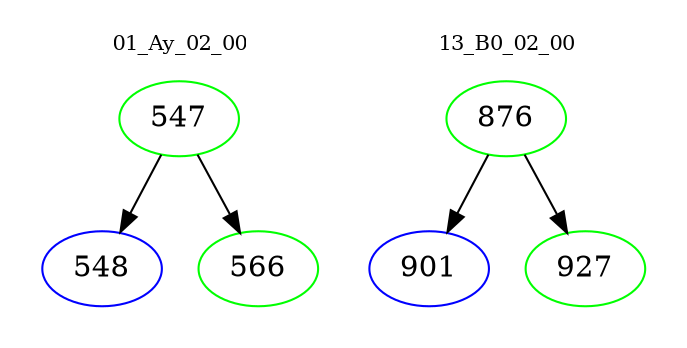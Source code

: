 digraph{
subgraph cluster_0 {
color = white
label = "01_Ay_02_00";
fontsize=10;
T0_547 [label="547", color="green"]
T0_547 -> T0_548 [color="black"]
T0_548 [label="548", color="blue"]
T0_547 -> T0_566 [color="black"]
T0_566 [label="566", color="green"]
}
subgraph cluster_1 {
color = white
label = "13_B0_02_00";
fontsize=10;
T1_876 [label="876", color="green"]
T1_876 -> T1_901 [color="black"]
T1_901 [label="901", color="blue"]
T1_876 -> T1_927 [color="black"]
T1_927 [label="927", color="green"]
}
}
